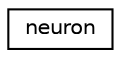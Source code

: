 digraph "Graphical Class Hierarchy"
{
  edge [fontname="Helvetica",fontsize="10",labelfontname="Helvetica",labelfontsize="10"];
  node [fontname="Helvetica",fontsize="10",shape=record];
  rankdir="LR";
  Node0 [label="neuron",height=0.2,width=0.4,color="black", fillcolor="white", style="filled",URL="$structrnnlm_1_1neuron.html"];
}
